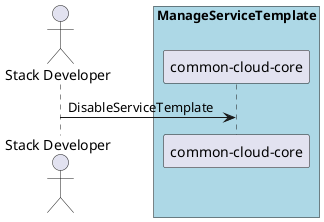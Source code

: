 @startuml
Actor "Stack Developer" as A

box "ManageServiceTemplate" #lightblue
participant "common-cloud-core" as S
A -> S : DisableServiceTemplate
end box

@enduml
